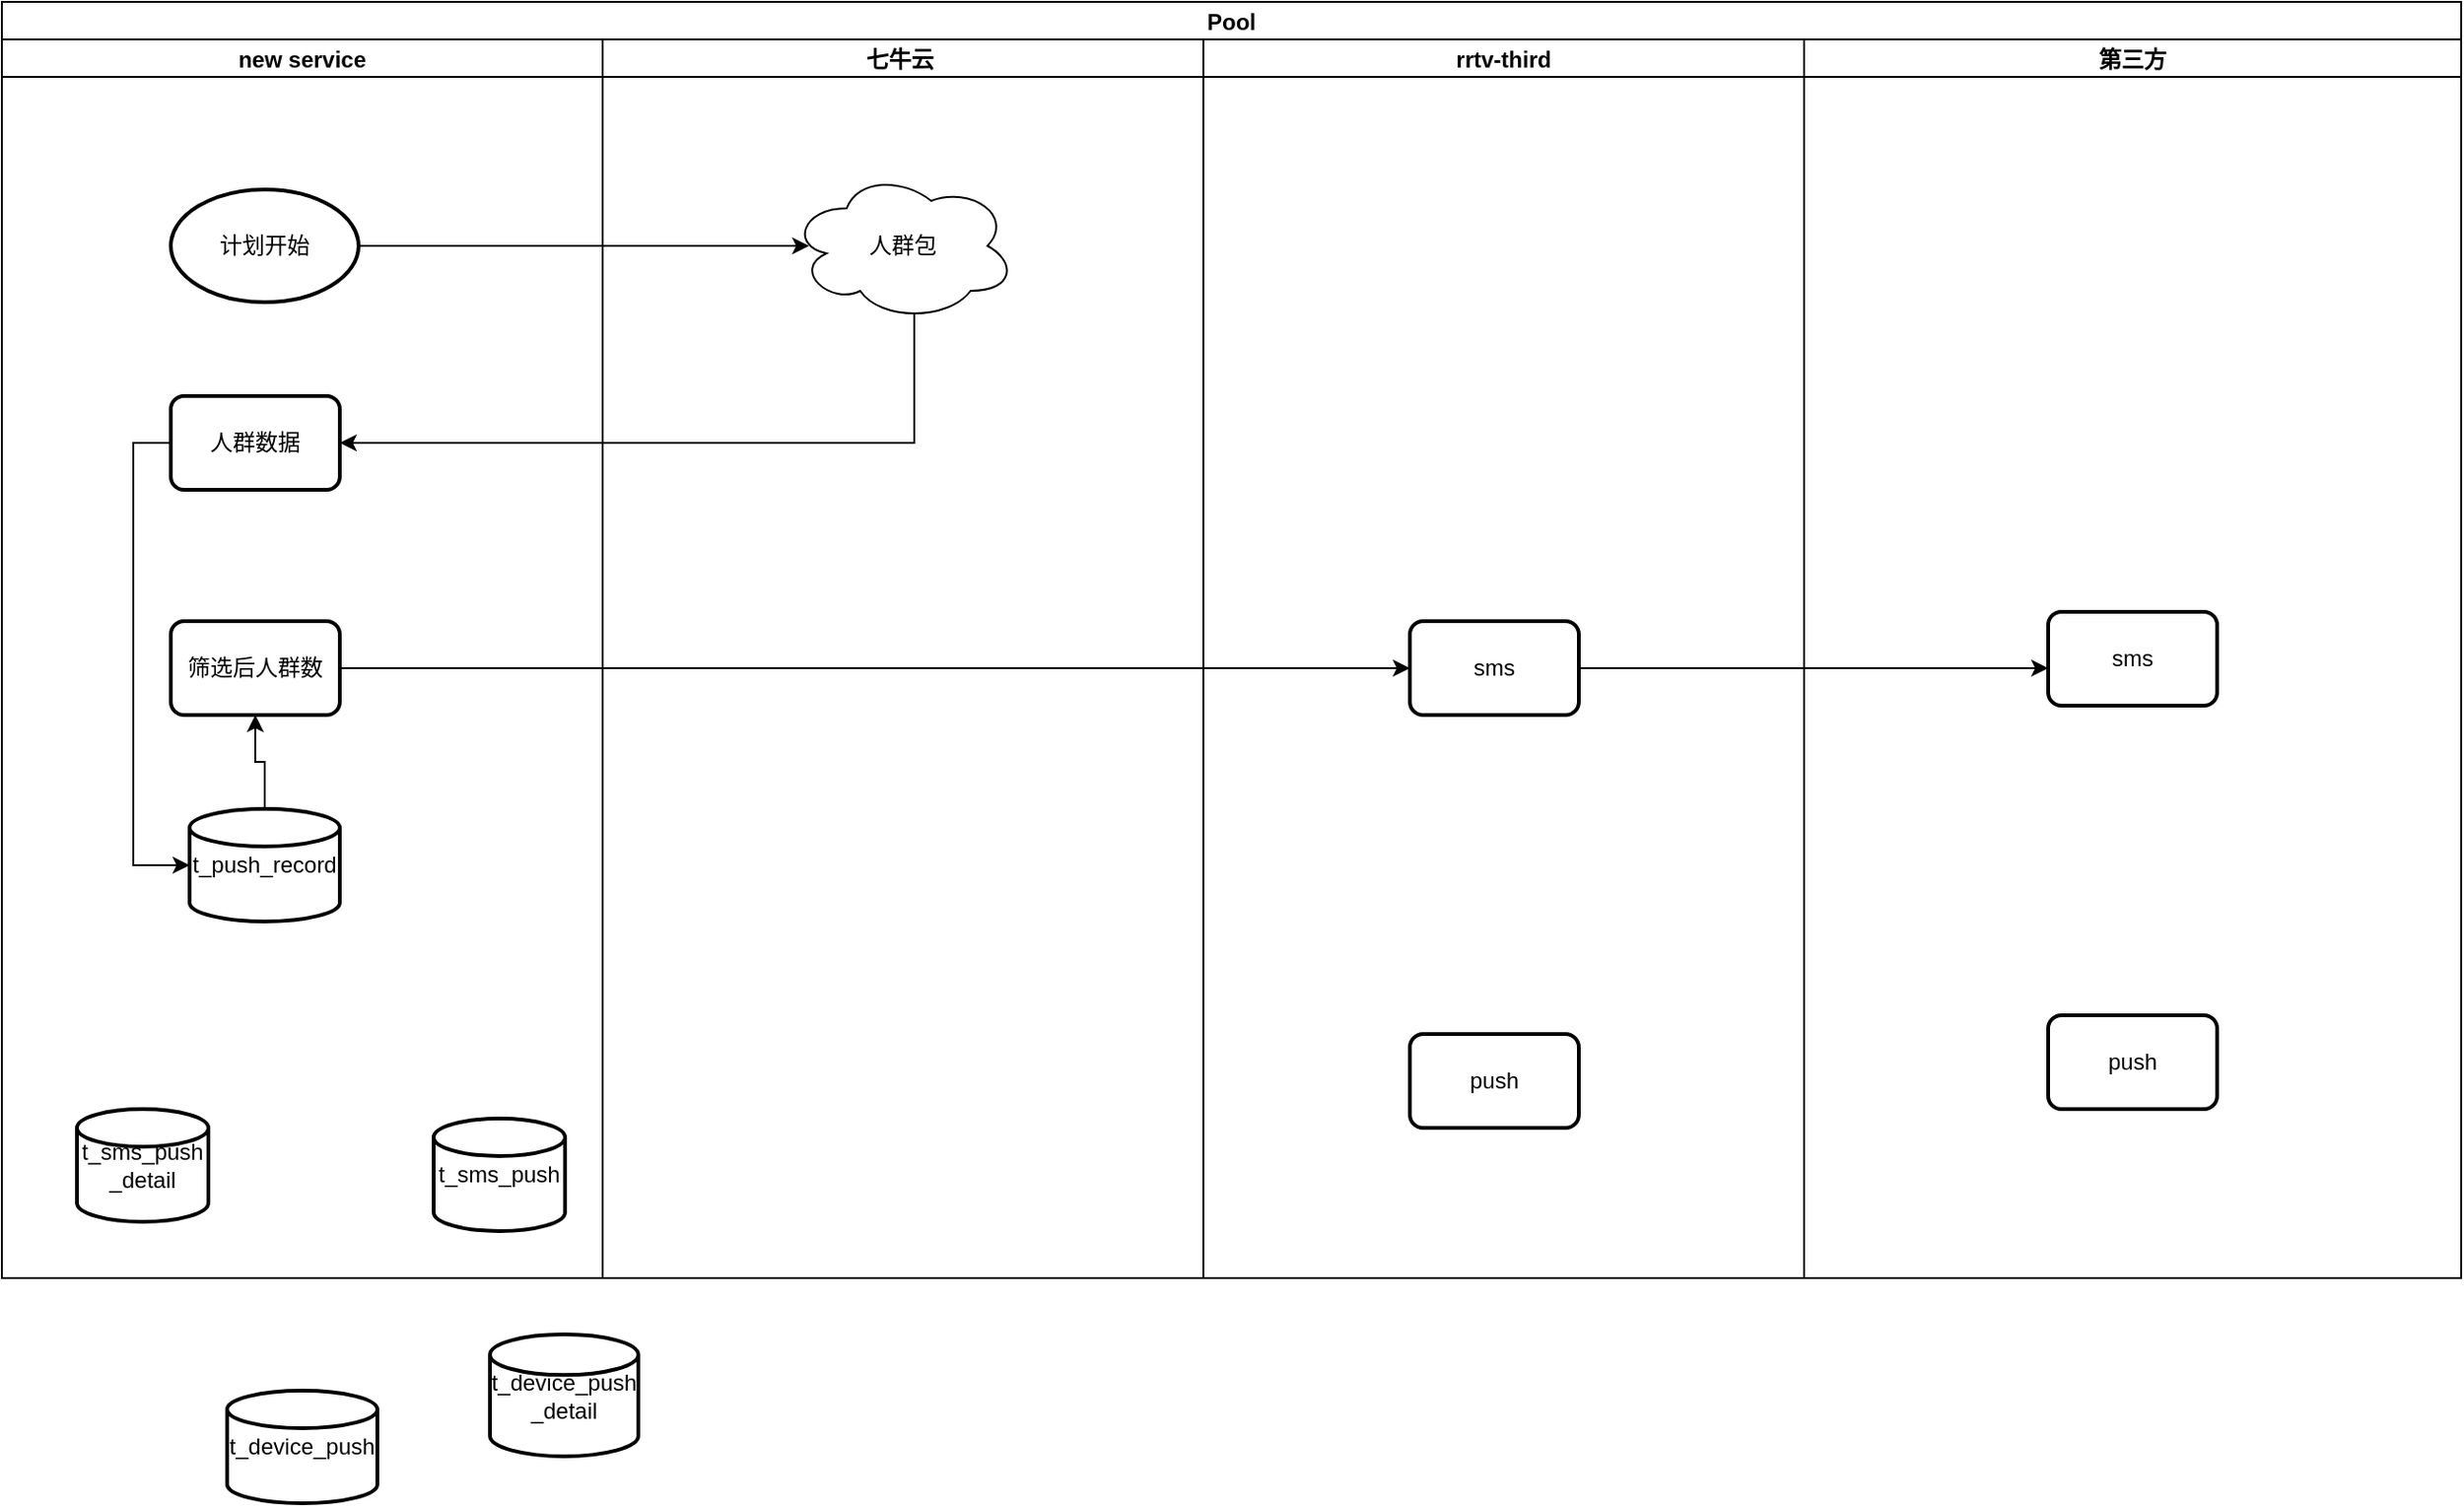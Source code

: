 <mxfile version="20.2.1" type="github">
  <diagram id="P1KyQecb3_lS92I9GrIe" name="第 1 页">
    <mxGraphModel dx="1240" dy="689" grid="1" gridSize="10" guides="1" tooltips="1" connect="1" arrows="1" fold="1" page="1" pageScale="1" pageWidth="827" pageHeight="1169" math="0" shadow="0">
      <root>
        <mxCell id="0" />
        <mxCell id="1" parent="0" />
        <mxCell id="-f15-j_1cpKKH325Tn5B-32" value="Pool" style="swimlane;childLayout=stackLayout;resizeParent=1;resizeParentMax=0;startSize=20;rounded=0;shadow=0;sketch=0;" vertex="1" parent="1">
          <mxGeometry x="160" y="310" width="1310" height="680" as="geometry" />
        </mxCell>
        <mxCell id="-f15-j_1cpKKH325Tn5B-33" value="new service" style="swimlane;startSize=20;rounded=0;shadow=0;sketch=0;" vertex="1" parent="-f15-j_1cpKKH325Tn5B-32">
          <mxGeometry y="20" width="320" height="660" as="geometry" />
        </mxCell>
        <mxCell id="-f15-j_1cpKKH325Tn5B-40" value="计划开始" style="strokeWidth=2;html=1;shape=mxgraph.flowchart.start_1;whiteSpace=wrap;rounded=0;shadow=0;sketch=0;gradientColor=none;" vertex="1" parent="-f15-j_1cpKKH325Tn5B-33">
          <mxGeometry x="90" y="80" width="100" height="60" as="geometry" />
        </mxCell>
        <mxCell id="-f15-j_1cpKKH325Tn5B-41" value="t_sms_push" style="strokeWidth=2;html=1;shape=mxgraph.flowchart.database;whiteSpace=wrap;rounded=0;shadow=0;sketch=0;gradientColor=none;" vertex="1" parent="-f15-j_1cpKKH325Tn5B-33">
          <mxGeometry x="230" y="575" width="70" height="60" as="geometry" />
        </mxCell>
        <mxCell id="-f15-j_1cpKKH325Tn5B-42" value="t_sms_push&lt;br&gt;_detail" style="strokeWidth=2;html=1;shape=mxgraph.flowchart.database;whiteSpace=wrap;rounded=0;shadow=0;sketch=0;gradientColor=none;align=center;" vertex="1" parent="-f15-j_1cpKKH325Tn5B-33">
          <mxGeometry x="40" y="570" width="70" height="60" as="geometry" />
        </mxCell>
        <mxCell id="-f15-j_1cpKKH325Tn5B-61" value="" style="edgeStyle=orthogonalEdgeStyle;rounded=0;orthogonalLoop=1;jettySize=auto;html=1;shadow=0;strokeColor=default;entryX=0.5;entryY=1;entryDx=0;entryDy=0;" edge="1" parent="-f15-j_1cpKKH325Tn5B-33" source="-f15-j_1cpKKH325Tn5B-45" target="-f15-j_1cpKKH325Tn5B-59">
          <mxGeometry relative="1" as="geometry">
            <mxPoint x="140" y="370" as="targetPoint" />
          </mxGeometry>
        </mxCell>
        <mxCell id="-f15-j_1cpKKH325Tn5B-45" value="t_push_record" style="strokeWidth=2;html=1;shape=mxgraph.flowchart.database;whiteSpace=wrap;rounded=0;shadow=0;sketch=0;gradientColor=none;" vertex="1" parent="-f15-j_1cpKKH325Tn5B-33">
          <mxGeometry x="100" y="410" width="80" height="60" as="geometry" />
        </mxCell>
        <mxCell id="-f15-j_1cpKKH325Tn5B-60" style="edgeStyle=orthogonalEdgeStyle;rounded=0;orthogonalLoop=1;jettySize=auto;html=1;entryX=0;entryY=0.5;entryDx=0;entryDy=0;entryPerimeter=0;shadow=0;strokeColor=default;exitX=0;exitY=0.5;exitDx=0;exitDy=0;" edge="1" parent="-f15-j_1cpKKH325Tn5B-33" source="-f15-j_1cpKKH325Tn5B-49" target="-f15-j_1cpKKH325Tn5B-45">
          <mxGeometry relative="1" as="geometry" />
        </mxCell>
        <mxCell id="-f15-j_1cpKKH325Tn5B-49" value="人群数据" style="rounded=1;whiteSpace=wrap;html=1;absoluteArcSize=1;arcSize=14;strokeWidth=2;shadow=0;sketch=0;gradientColor=none;" vertex="1" parent="-f15-j_1cpKKH325Tn5B-33">
          <mxGeometry x="90" y="190" width="90" height="50" as="geometry" />
        </mxCell>
        <mxCell id="-f15-j_1cpKKH325Tn5B-59" value="筛选后人群数" style="rounded=1;whiteSpace=wrap;html=1;absoluteArcSize=1;arcSize=14;strokeWidth=2;shadow=0;sketch=0;gradientColor=none;" vertex="1" parent="-f15-j_1cpKKH325Tn5B-33">
          <mxGeometry x="90" y="310" width="90" height="50" as="geometry" />
        </mxCell>
        <mxCell id="-f15-j_1cpKKH325Tn5B-34" value="七牛云 " style="swimlane;startSize=20;rounded=0;shadow=0;sketch=0;" vertex="1" parent="-f15-j_1cpKKH325Tn5B-32">
          <mxGeometry x="320" y="20" width="320" height="660" as="geometry" />
        </mxCell>
        <mxCell id="-f15-j_1cpKKH325Tn5B-46" value="人群包" style="ellipse;shape=cloud;whiteSpace=wrap;html=1;rounded=0;shadow=0;sketch=0;gradientColor=none;" vertex="1" parent="-f15-j_1cpKKH325Tn5B-34">
          <mxGeometry x="100" y="70" width="120" height="80" as="geometry" />
        </mxCell>
        <mxCell id="-f15-j_1cpKKH325Tn5B-53" value="" style="shape=image;html=1;verticalAlign=bottom;verticalLabelPosition=bottom;labelBackgroundColor=#ffffff;imageAspect=0;aspect=fixed;image=https://cdn3.iconfinder.com/data/icons/document-icons-2/30/647702-excel-128.png;rounded=0;shadow=0;sketch=0;gradientColor=none;imageBackground=none;" vertex="1" parent="-f15-j_1cpKKH325Tn5B-34">
          <mxGeometry x="10" y="190" width="60" height="60" as="geometry" />
        </mxCell>
        <mxCell id="-f15-j_1cpKKH325Tn5B-35" value="rrtv-third" style="swimlane;startSize=20;rounded=0;shadow=0;sketch=0;swimlaneFillColor=none;gradientColor=none;" vertex="1" parent="-f15-j_1cpKKH325Tn5B-32">
          <mxGeometry x="640" y="20" width="320" height="660" as="geometry" />
        </mxCell>
        <mxCell id="-f15-j_1cpKKH325Tn5B-55" value="sms" style="rounded=1;whiteSpace=wrap;html=1;absoluteArcSize=1;arcSize=14;strokeWidth=2;shadow=0;sketch=0;gradientColor=none;" vertex="1" parent="-f15-j_1cpKKH325Tn5B-35">
          <mxGeometry x="110" y="310" width="90" height="50" as="geometry" />
        </mxCell>
        <mxCell id="-f15-j_1cpKKH325Tn5B-56" value="push" style="rounded=1;whiteSpace=wrap;html=1;absoluteArcSize=1;arcSize=14;strokeWidth=2;shadow=0;sketch=0;gradientColor=none;" vertex="1" parent="-f15-j_1cpKKH325Tn5B-35">
          <mxGeometry x="110" y="530" width="90" height="50" as="geometry" />
        </mxCell>
        <mxCell id="-f15-j_1cpKKH325Tn5B-39" value="第三方" style="swimlane;startSize=20;rounded=0;shadow=0;sketch=0;swimlaneFillColor=none;gradientColor=none;" vertex="1" parent="-f15-j_1cpKKH325Tn5B-32">
          <mxGeometry x="960" y="20" width="350" height="660" as="geometry" />
        </mxCell>
        <mxCell id="-f15-j_1cpKKH325Tn5B-57" value="sms" style="rounded=1;whiteSpace=wrap;html=1;absoluteArcSize=1;arcSize=14;strokeWidth=2;shadow=0;sketch=0;gradientColor=none;" vertex="1" parent="-f15-j_1cpKKH325Tn5B-39">
          <mxGeometry x="130" y="305" width="90" height="50" as="geometry" />
        </mxCell>
        <mxCell id="-f15-j_1cpKKH325Tn5B-58" value="push" style="rounded=1;whiteSpace=wrap;html=1;absoluteArcSize=1;arcSize=14;strokeWidth=2;shadow=0;sketch=0;gradientColor=none;" vertex="1" parent="-f15-j_1cpKKH325Tn5B-39">
          <mxGeometry x="130" y="520" width="90" height="50" as="geometry" />
        </mxCell>
        <mxCell id="-f15-j_1cpKKH325Tn5B-48" style="edgeStyle=orthogonalEdgeStyle;rounded=0;orthogonalLoop=1;jettySize=auto;html=1;" edge="1" parent="-f15-j_1cpKKH325Tn5B-32" source="-f15-j_1cpKKH325Tn5B-40">
          <mxGeometry relative="1" as="geometry">
            <mxPoint x="430" y="130" as="targetPoint" />
          </mxGeometry>
        </mxCell>
        <mxCell id="-f15-j_1cpKKH325Tn5B-50" style="edgeStyle=orthogonalEdgeStyle;rounded=0;orthogonalLoop=1;jettySize=auto;html=1;entryX=1;entryY=0.5;entryDx=0;entryDy=0;exitX=0.55;exitY=0.95;exitDx=0;exitDy=0;exitPerimeter=0;shadow=0;strokeColor=default;" edge="1" parent="-f15-j_1cpKKH325Tn5B-32" source="-f15-j_1cpKKH325Tn5B-46" target="-f15-j_1cpKKH325Tn5B-49">
          <mxGeometry relative="1" as="geometry">
            <Array as="points">
              <mxPoint x="486" y="235" />
            </Array>
          </mxGeometry>
        </mxCell>
        <mxCell id="-f15-j_1cpKKH325Tn5B-62" style="edgeStyle=orthogonalEdgeStyle;rounded=0;orthogonalLoop=1;jettySize=auto;html=1;shadow=0;strokeColor=default;" edge="1" parent="-f15-j_1cpKKH325Tn5B-32" source="-f15-j_1cpKKH325Tn5B-59" target="-f15-j_1cpKKH325Tn5B-55">
          <mxGeometry relative="1" as="geometry" />
        </mxCell>
        <mxCell id="-f15-j_1cpKKH325Tn5B-63" style="edgeStyle=orthogonalEdgeStyle;rounded=0;orthogonalLoop=1;jettySize=auto;html=1;shadow=0;strokeColor=default;" edge="1" parent="-f15-j_1cpKKH325Tn5B-32" source="-f15-j_1cpKKH325Tn5B-55">
          <mxGeometry relative="1" as="geometry">
            <mxPoint x="1090" y="355" as="targetPoint" />
          </mxGeometry>
        </mxCell>
        <mxCell id="-f15-j_1cpKKH325Tn5B-43" value="t_device_push" style="strokeWidth=2;html=1;shape=mxgraph.flowchart.database;whiteSpace=wrap;rounded=0;shadow=0;sketch=0;gradientColor=none;" vertex="1" parent="1">
          <mxGeometry x="280" y="1050" width="80" height="60" as="geometry" />
        </mxCell>
        <mxCell id="-f15-j_1cpKKH325Tn5B-44" value="t_device_push&lt;br&gt;_detail" style="strokeWidth=2;html=1;shape=mxgraph.flowchart.database;whiteSpace=wrap;rounded=0;shadow=0;sketch=0;gradientColor=none;" vertex="1" parent="1">
          <mxGeometry x="420" y="1020" width="79" height="65" as="geometry" />
        </mxCell>
      </root>
    </mxGraphModel>
  </diagram>
</mxfile>
